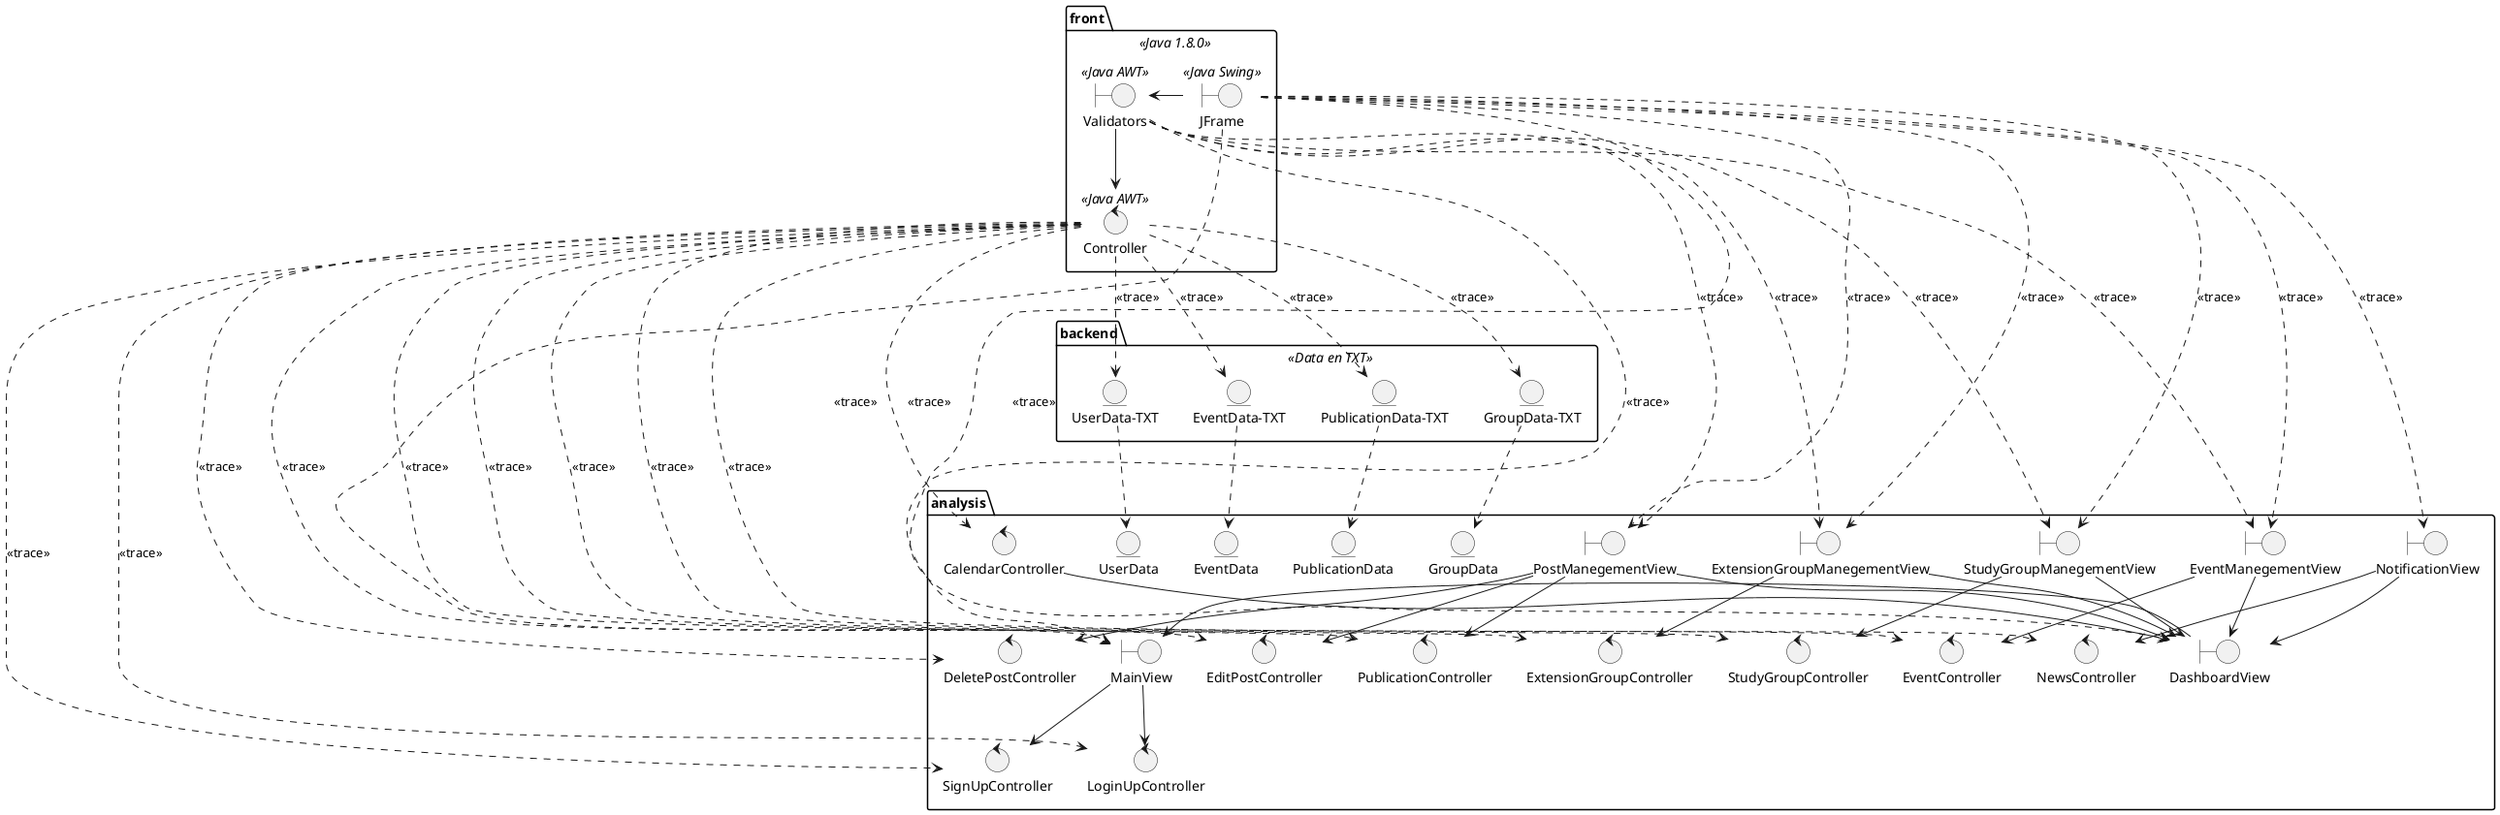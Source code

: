 @startuml Diagrama de traza
package "front" <<Java 1.8.0>>{
    boundary JFrame <<Java Swing>>
    boundary Validators <<Java AWT>>
    control Controller <<Java AWT>>
}

package "backend" <<Data en TXT>>{
    entity "UserData-TXT"
    entity "PublicationData-TXT"
    entity "GroupData-TXT"
    entity "EventData-TXT"
}

package "analysis"{
    boundary MainView
    boundary DashboardView
    boundary NotificationView
    boundary PostManegementView
    boundary EventManegementView
    boundary ExtensionGroupManegementView
    boundary StudyGroupManegementView
    control SignUpController
    control LoginUpController
    control PublicationController
    control CalendarController
    control NewsController
    control DeletePostController
    control EditPostController
    control EventController
    control ExtensionGroupController
    control StudyGroupController
    entity UserData
    entity PublicationData
    entity GroupData
    entity EventData
}

JFrame .> MainView: <<trace>>
JFrame ..> DashboardView: <<trace>>
JFrame ..> NotificationView: <<trace>>
JFrame ..> PostManegementView: <<trace>>
JFrame ..> EventManegementView: <<trace>>
JFrame ..> ExtensionGroupManegementView: <<trace>>
JFrame ..> StudyGroupManegementView: <<trace>>
Validators ..> MainView: <<trace>>
Validators .> EventManegementView: <<trace>>
Validators ..> PostManegementView: <<trace>>
Validators .> StudyGroupManegementView: <<trace>>
Validators .> ExtensionGroupManegementView: <<trace>>
Controller .> "UserData-TXT": <<trace>>
Controller ..>  "PublicationData-TXT": <<trace>>
Controller ..>  "GroupData-TXT": <<trace>>
Controller ..>  "EventData-TXT": <<trace>>
Controller ..> SignUpController: <<trace>>
Controller ..> LoginUpController: <<trace>>
Controller ..> PublicationController: <<trace>>
Controller ..> CalendarController: <<trace>>
Controller ..> NewsController: <<trace>>
Controller .> DeletePostController: <<trace>>
Controller .> EditPostController: <<trace>>
Controller .> EventController: <<trace>>
Controller .> ExtensionGroupController: <<trace>>
Controller .> StudyGroupController: <<trace>>
"UserData-TXT" ..> UserData
"PublicationData-TXT" ..> PublicationData
"GroupData-TXT" ..> GroupData
"EventData-TXT" .> EventData

JFrame -> Validators
Validators --> Controller
DashboardView -> MainView
NotificationView --> DashboardView
PostManegementView --> DashboardView
EventManegementView --> DashboardView
ExtensionGroupManegementView --> DashboardView
StudyGroupManegementView --> DashboardView
StudyGroupManegementView --> StudyGroupController
ExtensionGroupManegementView --> ExtensionGroupController
EventManegementView --> EventController
PostManegementView --> EditPostController
PostManegementView --> PublicationController
PostManegementView --> DeletePostController
NotificationView --> NewsController
MainView --> SignUpController
MainView --> LoginUpController
CalendarController --> DashboardView
@enduml